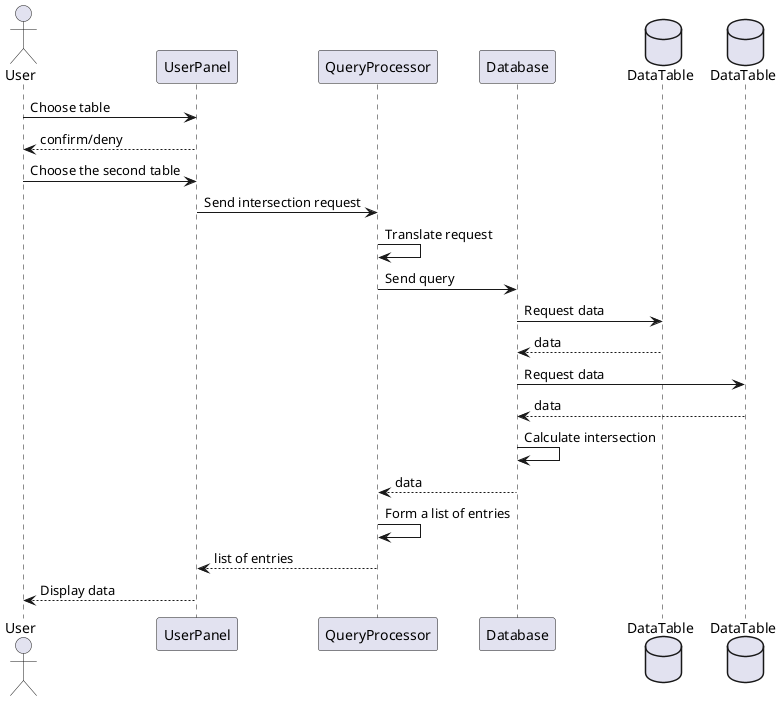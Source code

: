@startuml
'https://plantuml.com/sequence-diagram

actor User
participant UserPanel
participant QueryProcessor
participant Database
database DataTable as DataTable1
database DataTable as DataTable2

User -> UserPanel: Choose table
return confirm/deny
User -> UserPanel: Choose the second table
UserPanel -> QueryProcessor: Send intersection request
QueryProcessor -> QueryProcessor: Translate request
QueryProcessor -> Database: Send query
Database -> DataTable1: Request data
return data
Database -> DataTable2: Request data
return data
Database -> Database: Calculate intersection
Database --> QueryProcessor: data
QueryProcessor -> QueryProcessor: Form a list of entries
QueryProcessor --> UserPanel: list of entries
UserPanel --> User: Display data
@enduml
